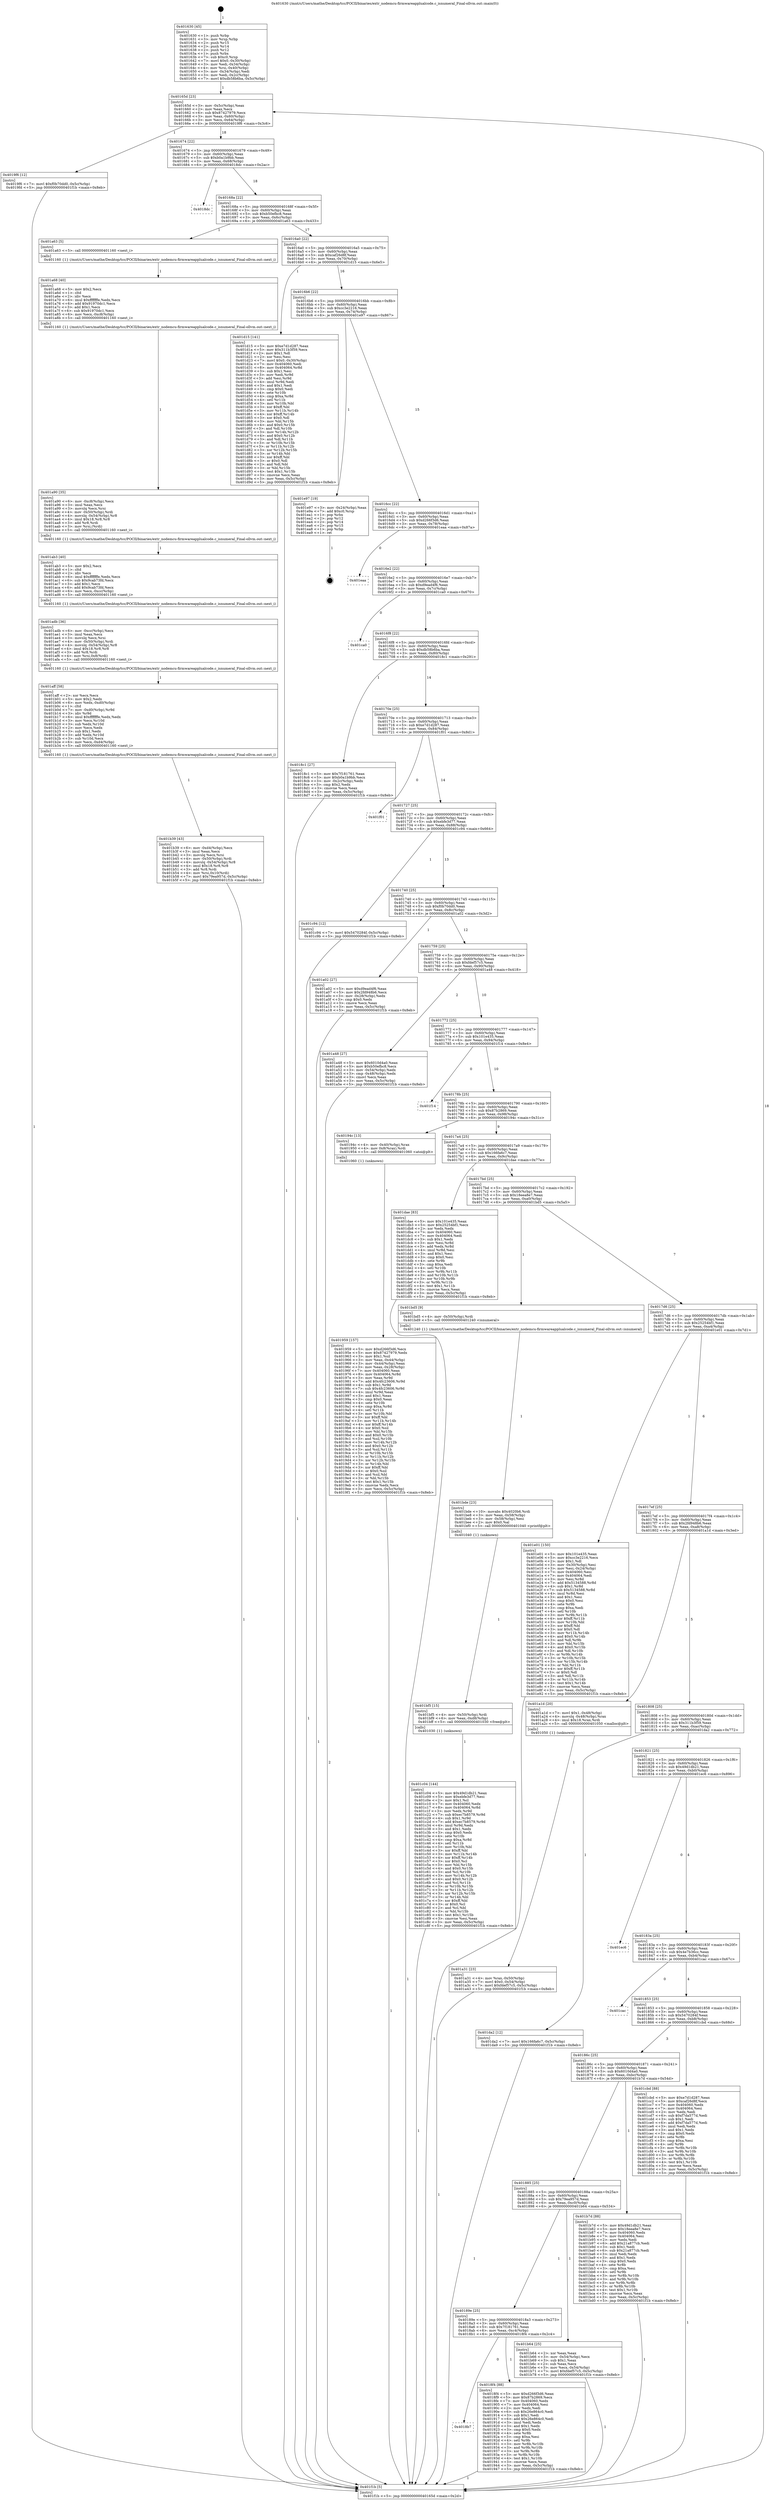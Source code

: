digraph "0x401630" {
  label = "0x401630 (/mnt/c/Users/mathe/Desktop/tcc/POCII/binaries/extr_nodemcu-firmwareapplualcode.c_isnumeral_Final-ollvm.out::main(0))"
  labelloc = "t"
  node[shape=record]

  Entry [label="",width=0.3,height=0.3,shape=circle,fillcolor=black,style=filled]
  "0x40165d" [label="{
     0x40165d [23]\l
     | [instrs]\l
     &nbsp;&nbsp;0x40165d \<+3\>: mov -0x5c(%rbp),%eax\l
     &nbsp;&nbsp;0x401660 \<+2\>: mov %eax,%ecx\l
     &nbsp;&nbsp;0x401662 \<+6\>: sub $0x87427979,%ecx\l
     &nbsp;&nbsp;0x401668 \<+3\>: mov %eax,-0x60(%rbp)\l
     &nbsp;&nbsp;0x40166b \<+3\>: mov %ecx,-0x64(%rbp)\l
     &nbsp;&nbsp;0x40166e \<+6\>: je 00000000004019f6 \<main+0x3c6\>\l
  }"]
  "0x4019f6" [label="{
     0x4019f6 [12]\l
     | [instrs]\l
     &nbsp;&nbsp;0x4019f6 \<+7\>: movl $0xf0b70dd0,-0x5c(%rbp)\l
     &nbsp;&nbsp;0x4019fd \<+5\>: jmp 0000000000401f1b \<main+0x8eb\>\l
  }"]
  "0x401674" [label="{
     0x401674 [22]\l
     | [instrs]\l
     &nbsp;&nbsp;0x401674 \<+5\>: jmp 0000000000401679 \<main+0x49\>\l
     &nbsp;&nbsp;0x401679 \<+3\>: mov -0x60(%rbp),%eax\l
     &nbsp;&nbsp;0x40167c \<+5\>: sub $0xb0a1b9bb,%eax\l
     &nbsp;&nbsp;0x401681 \<+3\>: mov %eax,-0x68(%rbp)\l
     &nbsp;&nbsp;0x401684 \<+6\>: je 00000000004018dc \<main+0x2ac\>\l
  }"]
  Exit [label="",width=0.3,height=0.3,shape=circle,fillcolor=black,style=filled,peripheries=2]
  "0x4018dc" [label="{
     0x4018dc\l
  }", style=dashed]
  "0x40168a" [label="{
     0x40168a [22]\l
     | [instrs]\l
     &nbsp;&nbsp;0x40168a \<+5\>: jmp 000000000040168f \<main+0x5f\>\l
     &nbsp;&nbsp;0x40168f \<+3\>: mov -0x60(%rbp),%eax\l
     &nbsp;&nbsp;0x401692 \<+5\>: sub $0xb50efbc8,%eax\l
     &nbsp;&nbsp;0x401697 \<+3\>: mov %eax,-0x6c(%rbp)\l
     &nbsp;&nbsp;0x40169a \<+6\>: je 0000000000401a63 \<main+0x433\>\l
  }"]
  "0x401c04" [label="{
     0x401c04 [144]\l
     | [instrs]\l
     &nbsp;&nbsp;0x401c04 \<+5\>: mov $0x49d1db21,%eax\l
     &nbsp;&nbsp;0x401c09 \<+5\>: mov $0xebfe3d77,%esi\l
     &nbsp;&nbsp;0x401c0e \<+2\>: mov $0x1,%cl\l
     &nbsp;&nbsp;0x401c10 \<+7\>: mov 0x404060,%edx\l
     &nbsp;&nbsp;0x401c17 \<+8\>: mov 0x404064,%r8d\l
     &nbsp;&nbsp;0x401c1f \<+3\>: mov %edx,%r9d\l
     &nbsp;&nbsp;0x401c22 \<+7\>: sub $0xec7b8579,%r9d\l
     &nbsp;&nbsp;0x401c29 \<+4\>: sub $0x1,%r9d\l
     &nbsp;&nbsp;0x401c2d \<+7\>: add $0xec7b8579,%r9d\l
     &nbsp;&nbsp;0x401c34 \<+4\>: imul %r9d,%edx\l
     &nbsp;&nbsp;0x401c38 \<+3\>: and $0x1,%edx\l
     &nbsp;&nbsp;0x401c3b \<+3\>: cmp $0x0,%edx\l
     &nbsp;&nbsp;0x401c3e \<+4\>: sete %r10b\l
     &nbsp;&nbsp;0x401c42 \<+4\>: cmp $0xa,%r8d\l
     &nbsp;&nbsp;0x401c46 \<+4\>: setl %r11b\l
     &nbsp;&nbsp;0x401c4a \<+3\>: mov %r10b,%bl\l
     &nbsp;&nbsp;0x401c4d \<+3\>: xor $0xff,%bl\l
     &nbsp;&nbsp;0x401c50 \<+3\>: mov %r11b,%r14b\l
     &nbsp;&nbsp;0x401c53 \<+4\>: xor $0xff,%r14b\l
     &nbsp;&nbsp;0x401c57 \<+3\>: xor $0x0,%cl\l
     &nbsp;&nbsp;0x401c5a \<+3\>: mov %bl,%r15b\l
     &nbsp;&nbsp;0x401c5d \<+4\>: and $0x0,%r15b\l
     &nbsp;&nbsp;0x401c61 \<+3\>: and %cl,%r10b\l
     &nbsp;&nbsp;0x401c64 \<+3\>: mov %r14b,%r12b\l
     &nbsp;&nbsp;0x401c67 \<+4\>: and $0x0,%r12b\l
     &nbsp;&nbsp;0x401c6b \<+3\>: and %cl,%r11b\l
     &nbsp;&nbsp;0x401c6e \<+3\>: or %r10b,%r15b\l
     &nbsp;&nbsp;0x401c71 \<+3\>: or %r11b,%r12b\l
     &nbsp;&nbsp;0x401c74 \<+3\>: xor %r12b,%r15b\l
     &nbsp;&nbsp;0x401c77 \<+3\>: or %r14b,%bl\l
     &nbsp;&nbsp;0x401c7a \<+3\>: xor $0xff,%bl\l
     &nbsp;&nbsp;0x401c7d \<+3\>: or $0x0,%cl\l
     &nbsp;&nbsp;0x401c80 \<+2\>: and %cl,%bl\l
     &nbsp;&nbsp;0x401c82 \<+3\>: or %bl,%r15b\l
     &nbsp;&nbsp;0x401c85 \<+4\>: test $0x1,%r15b\l
     &nbsp;&nbsp;0x401c89 \<+3\>: cmovne %esi,%eax\l
     &nbsp;&nbsp;0x401c8c \<+3\>: mov %eax,-0x5c(%rbp)\l
     &nbsp;&nbsp;0x401c8f \<+5\>: jmp 0000000000401f1b \<main+0x8eb\>\l
  }"]
  "0x401a63" [label="{
     0x401a63 [5]\l
     | [instrs]\l
     &nbsp;&nbsp;0x401a63 \<+5\>: call 0000000000401160 \<next_i\>\l
     | [calls]\l
     &nbsp;&nbsp;0x401160 \{1\} (/mnt/c/Users/mathe/Desktop/tcc/POCII/binaries/extr_nodemcu-firmwareapplualcode.c_isnumeral_Final-ollvm.out::next_i)\l
  }"]
  "0x4016a0" [label="{
     0x4016a0 [22]\l
     | [instrs]\l
     &nbsp;&nbsp;0x4016a0 \<+5\>: jmp 00000000004016a5 \<main+0x75\>\l
     &nbsp;&nbsp;0x4016a5 \<+3\>: mov -0x60(%rbp),%eax\l
     &nbsp;&nbsp;0x4016a8 \<+5\>: sub $0xcaf26d8f,%eax\l
     &nbsp;&nbsp;0x4016ad \<+3\>: mov %eax,-0x70(%rbp)\l
     &nbsp;&nbsp;0x4016b0 \<+6\>: je 0000000000401d15 \<main+0x6e5\>\l
  }"]
  "0x401bf5" [label="{
     0x401bf5 [15]\l
     | [instrs]\l
     &nbsp;&nbsp;0x401bf5 \<+4\>: mov -0x50(%rbp),%rdi\l
     &nbsp;&nbsp;0x401bf9 \<+6\>: mov %eax,-0xd8(%rbp)\l
     &nbsp;&nbsp;0x401bff \<+5\>: call 0000000000401030 \<free@plt\>\l
     | [calls]\l
     &nbsp;&nbsp;0x401030 \{1\} (unknown)\l
  }"]
  "0x401d15" [label="{
     0x401d15 [141]\l
     | [instrs]\l
     &nbsp;&nbsp;0x401d15 \<+5\>: mov $0xe7d1d287,%eax\l
     &nbsp;&nbsp;0x401d1a \<+5\>: mov $0x311b3f59,%ecx\l
     &nbsp;&nbsp;0x401d1f \<+2\>: mov $0x1,%dl\l
     &nbsp;&nbsp;0x401d21 \<+2\>: xor %esi,%esi\l
     &nbsp;&nbsp;0x401d23 \<+7\>: movl $0x0,-0x30(%rbp)\l
     &nbsp;&nbsp;0x401d2a \<+7\>: mov 0x404060,%edi\l
     &nbsp;&nbsp;0x401d31 \<+8\>: mov 0x404064,%r8d\l
     &nbsp;&nbsp;0x401d39 \<+3\>: sub $0x1,%esi\l
     &nbsp;&nbsp;0x401d3c \<+3\>: mov %edi,%r9d\l
     &nbsp;&nbsp;0x401d3f \<+3\>: add %esi,%r9d\l
     &nbsp;&nbsp;0x401d42 \<+4\>: imul %r9d,%edi\l
     &nbsp;&nbsp;0x401d46 \<+3\>: and $0x1,%edi\l
     &nbsp;&nbsp;0x401d49 \<+3\>: cmp $0x0,%edi\l
     &nbsp;&nbsp;0x401d4c \<+4\>: sete %r10b\l
     &nbsp;&nbsp;0x401d50 \<+4\>: cmp $0xa,%r8d\l
     &nbsp;&nbsp;0x401d54 \<+4\>: setl %r11b\l
     &nbsp;&nbsp;0x401d58 \<+3\>: mov %r10b,%bl\l
     &nbsp;&nbsp;0x401d5b \<+3\>: xor $0xff,%bl\l
     &nbsp;&nbsp;0x401d5e \<+3\>: mov %r11b,%r14b\l
     &nbsp;&nbsp;0x401d61 \<+4\>: xor $0xff,%r14b\l
     &nbsp;&nbsp;0x401d65 \<+3\>: xor $0x0,%dl\l
     &nbsp;&nbsp;0x401d68 \<+3\>: mov %bl,%r15b\l
     &nbsp;&nbsp;0x401d6b \<+4\>: and $0x0,%r15b\l
     &nbsp;&nbsp;0x401d6f \<+3\>: and %dl,%r10b\l
     &nbsp;&nbsp;0x401d72 \<+3\>: mov %r14b,%r12b\l
     &nbsp;&nbsp;0x401d75 \<+4\>: and $0x0,%r12b\l
     &nbsp;&nbsp;0x401d79 \<+3\>: and %dl,%r11b\l
     &nbsp;&nbsp;0x401d7c \<+3\>: or %r10b,%r15b\l
     &nbsp;&nbsp;0x401d7f \<+3\>: or %r11b,%r12b\l
     &nbsp;&nbsp;0x401d82 \<+3\>: xor %r12b,%r15b\l
     &nbsp;&nbsp;0x401d85 \<+3\>: or %r14b,%bl\l
     &nbsp;&nbsp;0x401d88 \<+3\>: xor $0xff,%bl\l
     &nbsp;&nbsp;0x401d8b \<+3\>: or $0x0,%dl\l
     &nbsp;&nbsp;0x401d8e \<+2\>: and %dl,%bl\l
     &nbsp;&nbsp;0x401d90 \<+3\>: or %bl,%r15b\l
     &nbsp;&nbsp;0x401d93 \<+4\>: test $0x1,%r15b\l
     &nbsp;&nbsp;0x401d97 \<+3\>: cmovne %ecx,%eax\l
     &nbsp;&nbsp;0x401d9a \<+3\>: mov %eax,-0x5c(%rbp)\l
     &nbsp;&nbsp;0x401d9d \<+5\>: jmp 0000000000401f1b \<main+0x8eb\>\l
  }"]
  "0x4016b6" [label="{
     0x4016b6 [22]\l
     | [instrs]\l
     &nbsp;&nbsp;0x4016b6 \<+5\>: jmp 00000000004016bb \<main+0x8b\>\l
     &nbsp;&nbsp;0x4016bb \<+3\>: mov -0x60(%rbp),%eax\l
     &nbsp;&nbsp;0x4016be \<+5\>: sub $0xcc3e2216,%eax\l
     &nbsp;&nbsp;0x4016c3 \<+3\>: mov %eax,-0x74(%rbp)\l
     &nbsp;&nbsp;0x4016c6 \<+6\>: je 0000000000401e97 \<main+0x867\>\l
  }"]
  "0x401bde" [label="{
     0x401bde [23]\l
     | [instrs]\l
     &nbsp;&nbsp;0x401bde \<+10\>: movabs $0x4020b6,%rdi\l
     &nbsp;&nbsp;0x401be8 \<+3\>: mov %eax,-0x58(%rbp)\l
     &nbsp;&nbsp;0x401beb \<+3\>: mov -0x58(%rbp),%esi\l
     &nbsp;&nbsp;0x401bee \<+2\>: mov $0x0,%al\l
     &nbsp;&nbsp;0x401bf0 \<+5\>: call 0000000000401040 \<printf@plt\>\l
     | [calls]\l
     &nbsp;&nbsp;0x401040 \{1\} (unknown)\l
  }"]
  "0x401e97" [label="{
     0x401e97 [19]\l
     | [instrs]\l
     &nbsp;&nbsp;0x401e97 \<+3\>: mov -0x24(%rbp),%eax\l
     &nbsp;&nbsp;0x401e9a \<+7\>: add $0xc0,%rsp\l
     &nbsp;&nbsp;0x401ea1 \<+1\>: pop %rbx\l
     &nbsp;&nbsp;0x401ea2 \<+2\>: pop %r12\l
     &nbsp;&nbsp;0x401ea4 \<+2\>: pop %r14\l
     &nbsp;&nbsp;0x401ea6 \<+2\>: pop %r15\l
     &nbsp;&nbsp;0x401ea8 \<+1\>: pop %rbp\l
     &nbsp;&nbsp;0x401ea9 \<+1\>: ret\l
  }"]
  "0x4016cc" [label="{
     0x4016cc [22]\l
     | [instrs]\l
     &nbsp;&nbsp;0x4016cc \<+5\>: jmp 00000000004016d1 \<main+0xa1\>\l
     &nbsp;&nbsp;0x4016d1 \<+3\>: mov -0x60(%rbp),%eax\l
     &nbsp;&nbsp;0x4016d4 \<+5\>: sub $0xd266f3d6,%eax\l
     &nbsp;&nbsp;0x4016d9 \<+3\>: mov %eax,-0x78(%rbp)\l
     &nbsp;&nbsp;0x4016dc \<+6\>: je 0000000000401eaa \<main+0x87a\>\l
  }"]
  "0x401b39" [label="{
     0x401b39 [43]\l
     | [instrs]\l
     &nbsp;&nbsp;0x401b39 \<+6\>: mov -0xd4(%rbp),%ecx\l
     &nbsp;&nbsp;0x401b3f \<+3\>: imul %eax,%ecx\l
     &nbsp;&nbsp;0x401b42 \<+3\>: movslq %ecx,%rsi\l
     &nbsp;&nbsp;0x401b45 \<+4\>: mov -0x50(%rbp),%rdi\l
     &nbsp;&nbsp;0x401b49 \<+4\>: movslq -0x54(%rbp),%r8\l
     &nbsp;&nbsp;0x401b4d \<+4\>: imul $0x18,%r8,%r8\l
     &nbsp;&nbsp;0x401b51 \<+3\>: add %r8,%rdi\l
     &nbsp;&nbsp;0x401b54 \<+4\>: mov %rsi,0x10(%rdi)\l
     &nbsp;&nbsp;0x401b58 \<+7\>: movl $0x79ea957d,-0x5c(%rbp)\l
     &nbsp;&nbsp;0x401b5f \<+5\>: jmp 0000000000401f1b \<main+0x8eb\>\l
  }"]
  "0x401eaa" [label="{
     0x401eaa\l
  }", style=dashed]
  "0x4016e2" [label="{
     0x4016e2 [22]\l
     | [instrs]\l
     &nbsp;&nbsp;0x4016e2 \<+5\>: jmp 00000000004016e7 \<main+0xb7\>\l
     &nbsp;&nbsp;0x4016e7 \<+3\>: mov -0x60(%rbp),%eax\l
     &nbsp;&nbsp;0x4016ea \<+5\>: sub $0xd9ead4f6,%eax\l
     &nbsp;&nbsp;0x4016ef \<+3\>: mov %eax,-0x7c(%rbp)\l
     &nbsp;&nbsp;0x4016f2 \<+6\>: je 0000000000401ca0 \<main+0x670\>\l
  }"]
  "0x401aff" [label="{
     0x401aff [58]\l
     | [instrs]\l
     &nbsp;&nbsp;0x401aff \<+2\>: xor %ecx,%ecx\l
     &nbsp;&nbsp;0x401b01 \<+5\>: mov $0x2,%edx\l
     &nbsp;&nbsp;0x401b06 \<+6\>: mov %edx,-0xd0(%rbp)\l
     &nbsp;&nbsp;0x401b0c \<+1\>: cltd\l
     &nbsp;&nbsp;0x401b0d \<+7\>: mov -0xd0(%rbp),%r9d\l
     &nbsp;&nbsp;0x401b14 \<+3\>: idiv %r9d\l
     &nbsp;&nbsp;0x401b17 \<+6\>: imul $0xfffffffe,%edx,%edx\l
     &nbsp;&nbsp;0x401b1d \<+3\>: mov %ecx,%r10d\l
     &nbsp;&nbsp;0x401b20 \<+3\>: sub %edx,%r10d\l
     &nbsp;&nbsp;0x401b23 \<+2\>: mov %ecx,%edx\l
     &nbsp;&nbsp;0x401b25 \<+3\>: sub $0x1,%edx\l
     &nbsp;&nbsp;0x401b28 \<+3\>: add %edx,%r10d\l
     &nbsp;&nbsp;0x401b2b \<+3\>: sub %r10d,%ecx\l
     &nbsp;&nbsp;0x401b2e \<+6\>: mov %ecx,-0xd4(%rbp)\l
     &nbsp;&nbsp;0x401b34 \<+5\>: call 0000000000401160 \<next_i\>\l
     | [calls]\l
     &nbsp;&nbsp;0x401160 \{1\} (/mnt/c/Users/mathe/Desktop/tcc/POCII/binaries/extr_nodemcu-firmwareapplualcode.c_isnumeral_Final-ollvm.out::next_i)\l
  }"]
  "0x401ca0" [label="{
     0x401ca0\l
  }", style=dashed]
  "0x4016f8" [label="{
     0x4016f8 [22]\l
     | [instrs]\l
     &nbsp;&nbsp;0x4016f8 \<+5\>: jmp 00000000004016fd \<main+0xcd\>\l
     &nbsp;&nbsp;0x4016fd \<+3\>: mov -0x60(%rbp),%eax\l
     &nbsp;&nbsp;0x401700 \<+5\>: sub $0xdb58b6ba,%eax\l
     &nbsp;&nbsp;0x401705 \<+3\>: mov %eax,-0x80(%rbp)\l
     &nbsp;&nbsp;0x401708 \<+6\>: je 00000000004018c1 \<main+0x291\>\l
  }"]
  "0x401adb" [label="{
     0x401adb [36]\l
     | [instrs]\l
     &nbsp;&nbsp;0x401adb \<+6\>: mov -0xcc(%rbp),%ecx\l
     &nbsp;&nbsp;0x401ae1 \<+3\>: imul %eax,%ecx\l
     &nbsp;&nbsp;0x401ae4 \<+3\>: movslq %ecx,%rsi\l
     &nbsp;&nbsp;0x401ae7 \<+4\>: mov -0x50(%rbp),%rdi\l
     &nbsp;&nbsp;0x401aeb \<+4\>: movslq -0x54(%rbp),%r8\l
     &nbsp;&nbsp;0x401aef \<+4\>: imul $0x18,%r8,%r8\l
     &nbsp;&nbsp;0x401af3 \<+3\>: add %r8,%rdi\l
     &nbsp;&nbsp;0x401af6 \<+4\>: mov %rsi,0x8(%rdi)\l
     &nbsp;&nbsp;0x401afa \<+5\>: call 0000000000401160 \<next_i\>\l
     | [calls]\l
     &nbsp;&nbsp;0x401160 \{1\} (/mnt/c/Users/mathe/Desktop/tcc/POCII/binaries/extr_nodemcu-firmwareapplualcode.c_isnumeral_Final-ollvm.out::next_i)\l
  }"]
  "0x4018c1" [label="{
     0x4018c1 [27]\l
     | [instrs]\l
     &nbsp;&nbsp;0x4018c1 \<+5\>: mov $0x7f181761,%eax\l
     &nbsp;&nbsp;0x4018c6 \<+5\>: mov $0xb0a1b9bb,%ecx\l
     &nbsp;&nbsp;0x4018cb \<+3\>: mov -0x2c(%rbp),%edx\l
     &nbsp;&nbsp;0x4018ce \<+3\>: cmp $0x2,%edx\l
     &nbsp;&nbsp;0x4018d1 \<+3\>: cmovne %ecx,%eax\l
     &nbsp;&nbsp;0x4018d4 \<+3\>: mov %eax,-0x5c(%rbp)\l
     &nbsp;&nbsp;0x4018d7 \<+5\>: jmp 0000000000401f1b \<main+0x8eb\>\l
  }"]
  "0x40170e" [label="{
     0x40170e [25]\l
     | [instrs]\l
     &nbsp;&nbsp;0x40170e \<+5\>: jmp 0000000000401713 \<main+0xe3\>\l
     &nbsp;&nbsp;0x401713 \<+3\>: mov -0x60(%rbp),%eax\l
     &nbsp;&nbsp;0x401716 \<+5\>: sub $0xe7d1d287,%eax\l
     &nbsp;&nbsp;0x40171b \<+6\>: mov %eax,-0x84(%rbp)\l
     &nbsp;&nbsp;0x401721 \<+6\>: je 0000000000401f01 \<main+0x8d1\>\l
  }"]
  "0x401f1b" [label="{
     0x401f1b [5]\l
     | [instrs]\l
     &nbsp;&nbsp;0x401f1b \<+5\>: jmp 000000000040165d \<main+0x2d\>\l
  }"]
  "0x401630" [label="{
     0x401630 [45]\l
     | [instrs]\l
     &nbsp;&nbsp;0x401630 \<+1\>: push %rbp\l
     &nbsp;&nbsp;0x401631 \<+3\>: mov %rsp,%rbp\l
     &nbsp;&nbsp;0x401634 \<+2\>: push %r15\l
     &nbsp;&nbsp;0x401636 \<+2\>: push %r14\l
     &nbsp;&nbsp;0x401638 \<+2\>: push %r12\l
     &nbsp;&nbsp;0x40163a \<+1\>: push %rbx\l
     &nbsp;&nbsp;0x40163b \<+7\>: sub $0xc0,%rsp\l
     &nbsp;&nbsp;0x401642 \<+7\>: movl $0x0,-0x30(%rbp)\l
     &nbsp;&nbsp;0x401649 \<+3\>: mov %edi,-0x34(%rbp)\l
     &nbsp;&nbsp;0x40164c \<+4\>: mov %rsi,-0x40(%rbp)\l
     &nbsp;&nbsp;0x401650 \<+3\>: mov -0x34(%rbp),%edi\l
     &nbsp;&nbsp;0x401653 \<+3\>: mov %edi,-0x2c(%rbp)\l
     &nbsp;&nbsp;0x401656 \<+7\>: movl $0xdb58b6ba,-0x5c(%rbp)\l
  }"]
  "0x401ab3" [label="{
     0x401ab3 [40]\l
     | [instrs]\l
     &nbsp;&nbsp;0x401ab3 \<+5\>: mov $0x2,%ecx\l
     &nbsp;&nbsp;0x401ab8 \<+1\>: cltd\l
     &nbsp;&nbsp;0x401ab9 \<+2\>: idiv %ecx\l
     &nbsp;&nbsp;0x401abb \<+6\>: imul $0xfffffffe,%edx,%ecx\l
     &nbsp;&nbsp;0x401ac1 \<+6\>: sub $0x9cab73fd,%ecx\l
     &nbsp;&nbsp;0x401ac7 \<+3\>: add $0x1,%ecx\l
     &nbsp;&nbsp;0x401aca \<+6\>: add $0x9cab73fd,%ecx\l
     &nbsp;&nbsp;0x401ad0 \<+6\>: mov %ecx,-0xcc(%rbp)\l
     &nbsp;&nbsp;0x401ad6 \<+5\>: call 0000000000401160 \<next_i\>\l
     | [calls]\l
     &nbsp;&nbsp;0x401160 \{1\} (/mnt/c/Users/mathe/Desktop/tcc/POCII/binaries/extr_nodemcu-firmwareapplualcode.c_isnumeral_Final-ollvm.out::next_i)\l
  }"]
  "0x401f01" [label="{
     0x401f01\l
  }", style=dashed]
  "0x401727" [label="{
     0x401727 [25]\l
     | [instrs]\l
     &nbsp;&nbsp;0x401727 \<+5\>: jmp 000000000040172c \<main+0xfc\>\l
     &nbsp;&nbsp;0x40172c \<+3\>: mov -0x60(%rbp),%eax\l
     &nbsp;&nbsp;0x40172f \<+5\>: sub $0xebfe3d77,%eax\l
     &nbsp;&nbsp;0x401734 \<+6\>: mov %eax,-0x88(%rbp)\l
     &nbsp;&nbsp;0x40173a \<+6\>: je 0000000000401c94 \<main+0x664\>\l
  }"]
  "0x401a90" [label="{
     0x401a90 [35]\l
     | [instrs]\l
     &nbsp;&nbsp;0x401a90 \<+6\>: mov -0xc8(%rbp),%ecx\l
     &nbsp;&nbsp;0x401a96 \<+3\>: imul %eax,%ecx\l
     &nbsp;&nbsp;0x401a99 \<+3\>: movslq %ecx,%rsi\l
     &nbsp;&nbsp;0x401a9c \<+4\>: mov -0x50(%rbp),%rdi\l
     &nbsp;&nbsp;0x401aa0 \<+4\>: movslq -0x54(%rbp),%r8\l
     &nbsp;&nbsp;0x401aa4 \<+4\>: imul $0x18,%r8,%r8\l
     &nbsp;&nbsp;0x401aa8 \<+3\>: add %r8,%rdi\l
     &nbsp;&nbsp;0x401aab \<+3\>: mov %rsi,(%rdi)\l
     &nbsp;&nbsp;0x401aae \<+5\>: call 0000000000401160 \<next_i\>\l
     | [calls]\l
     &nbsp;&nbsp;0x401160 \{1\} (/mnt/c/Users/mathe/Desktop/tcc/POCII/binaries/extr_nodemcu-firmwareapplualcode.c_isnumeral_Final-ollvm.out::next_i)\l
  }"]
  "0x401c94" [label="{
     0x401c94 [12]\l
     | [instrs]\l
     &nbsp;&nbsp;0x401c94 \<+7\>: movl $0x5470284f,-0x5c(%rbp)\l
     &nbsp;&nbsp;0x401c9b \<+5\>: jmp 0000000000401f1b \<main+0x8eb\>\l
  }"]
  "0x401740" [label="{
     0x401740 [25]\l
     | [instrs]\l
     &nbsp;&nbsp;0x401740 \<+5\>: jmp 0000000000401745 \<main+0x115\>\l
     &nbsp;&nbsp;0x401745 \<+3\>: mov -0x60(%rbp),%eax\l
     &nbsp;&nbsp;0x401748 \<+5\>: sub $0xf0b70dd0,%eax\l
     &nbsp;&nbsp;0x40174d \<+6\>: mov %eax,-0x8c(%rbp)\l
     &nbsp;&nbsp;0x401753 \<+6\>: je 0000000000401a02 \<main+0x3d2\>\l
  }"]
  "0x401a68" [label="{
     0x401a68 [40]\l
     | [instrs]\l
     &nbsp;&nbsp;0x401a68 \<+5\>: mov $0x2,%ecx\l
     &nbsp;&nbsp;0x401a6d \<+1\>: cltd\l
     &nbsp;&nbsp;0x401a6e \<+2\>: idiv %ecx\l
     &nbsp;&nbsp;0x401a70 \<+6\>: imul $0xfffffffe,%edx,%ecx\l
     &nbsp;&nbsp;0x401a76 \<+6\>: add $0x91970dc1,%ecx\l
     &nbsp;&nbsp;0x401a7c \<+3\>: add $0x1,%ecx\l
     &nbsp;&nbsp;0x401a7f \<+6\>: sub $0x91970dc1,%ecx\l
     &nbsp;&nbsp;0x401a85 \<+6\>: mov %ecx,-0xc8(%rbp)\l
     &nbsp;&nbsp;0x401a8b \<+5\>: call 0000000000401160 \<next_i\>\l
     | [calls]\l
     &nbsp;&nbsp;0x401160 \{1\} (/mnt/c/Users/mathe/Desktop/tcc/POCII/binaries/extr_nodemcu-firmwareapplualcode.c_isnumeral_Final-ollvm.out::next_i)\l
  }"]
  "0x401a02" [label="{
     0x401a02 [27]\l
     | [instrs]\l
     &nbsp;&nbsp;0x401a02 \<+5\>: mov $0xd9ead4f6,%eax\l
     &nbsp;&nbsp;0x401a07 \<+5\>: mov $0x2fd948b6,%ecx\l
     &nbsp;&nbsp;0x401a0c \<+3\>: mov -0x28(%rbp),%edx\l
     &nbsp;&nbsp;0x401a0f \<+3\>: cmp $0x0,%edx\l
     &nbsp;&nbsp;0x401a12 \<+3\>: cmove %ecx,%eax\l
     &nbsp;&nbsp;0x401a15 \<+3\>: mov %eax,-0x5c(%rbp)\l
     &nbsp;&nbsp;0x401a18 \<+5\>: jmp 0000000000401f1b \<main+0x8eb\>\l
  }"]
  "0x401759" [label="{
     0x401759 [25]\l
     | [instrs]\l
     &nbsp;&nbsp;0x401759 \<+5\>: jmp 000000000040175e \<main+0x12e\>\l
     &nbsp;&nbsp;0x40175e \<+3\>: mov -0x60(%rbp),%eax\l
     &nbsp;&nbsp;0x401761 \<+5\>: sub $0xfdef57c5,%eax\l
     &nbsp;&nbsp;0x401766 \<+6\>: mov %eax,-0x90(%rbp)\l
     &nbsp;&nbsp;0x40176c \<+6\>: je 0000000000401a48 \<main+0x418\>\l
  }"]
  "0x401a31" [label="{
     0x401a31 [23]\l
     | [instrs]\l
     &nbsp;&nbsp;0x401a31 \<+4\>: mov %rax,-0x50(%rbp)\l
     &nbsp;&nbsp;0x401a35 \<+7\>: movl $0x0,-0x54(%rbp)\l
     &nbsp;&nbsp;0x401a3c \<+7\>: movl $0xfdef57c5,-0x5c(%rbp)\l
     &nbsp;&nbsp;0x401a43 \<+5\>: jmp 0000000000401f1b \<main+0x8eb\>\l
  }"]
  "0x401a48" [label="{
     0x401a48 [27]\l
     | [instrs]\l
     &nbsp;&nbsp;0x401a48 \<+5\>: mov $0x6010d4a0,%eax\l
     &nbsp;&nbsp;0x401a4d \<+5\>: mov $0xb50efbc8,%ecx\l
     &nbsp;&nbsp;0x401a52 \<+3\>: mov -0x54(%rbp),%edx\l
     &nbsp;&nbsp;0x401a55 \<+3\>: cmp -0x48(%rbp),%edx\l
     &nbsp;&nbsp;0x401a58 \<+3\>: cmovl %ecx,%eax\l
     &nbsp;&nbsp;0x401a5b \<+3\>: mov %eax,-0x5c(%rbp)\l
     &nbsp;&nbsp;0x401a5e \<+5\>: jmp 0000000000401f1b \<main+0x8eb\>\l
  }"]
  "0x401772" [label="{
     0x401772 [25]\l
     | [instrs]\l
     &nbsp;&nbsp;0x401772 \<+5\>: jmp 0000000000401777 \<main+0x147\>\l
     &nbsp;&nbsp;0x401777 \<+3\>: mov -0x60(%rbp),%eax\l
     &nbsp;&nbsp;0x40177a \<+5\>: sub $0x101e435,%eax\l
     &nbsp;&nbsp;0x40177f \<+6\>: mov %eax,-0x94(%rbp)\l
     &nbsp;&nbsp;0x401785 \<+6\>: je 0000000000401f14 \<main+0x8e4\>\l
  }"]
  "0x401959" [label="{
     0x401959 [157]\l
     | [instrs]\l
     &nbsp;&nbsp;0x401959 \<+5\>: mov $0xd266f3d6,%ecx\l
     &nbsp;&nbsp;0x40195e \<+5\>: mov $0x87427979,%edx\l
     &nbsp;&nbsp;0x401963 \<+3\>: mov $0x1,%sil\l
     &nbsp;&nbsp;0x401966 \<+3\>: mov %eax,-0x44(%rbp)\l
     &nbsp;&nbsp;0x401969 \<+3\>: mov -0x44(%rbp),%eax\l
     &nbsp;&nbsp;0x40196c \<+3\>: mov %eax,-0x28(%rbp)\l
     &nbsp;&nbsp;0x40196f \<+7\>: mov 0x404060,%eax\l
     &nbsp;&nbsp;0x401976 \<+8\>: mov 0x404064,%r8d\l
     &nbsp;&nbsp;0x40197e \<+3\>: mov %eax,%r9d\l
     &nbsp;&nbsp;0x401981 \<+7\>: add $0x4fc23606,%r9d\l
     &nbsp;&nbsp;0x401988 \<+4\>: sub $0x1,%r9d\l
     &nbsp;&nbsp;0x40198c \<+7\>: sub $0x4fc23606,%r9d\l
     &nbsp;&nbsp;0x401993 \<+4\>: imul %r9d,%eax\l
     &nbsp;&nbsp;0x401997 \<+3\>: and $0x1,%eax\l
     &nbsp;&nbsp;0x40199a \<+3\>: cmp $0x0,%eax\l
     &nbsp;&nbsp;0x40199d \<+4\>: sete %r10b\l
     &nbsp;&nbsp;0x4019a1 \<+4\>: cmp $0xa,%r8d\l
     &nbsp;&nbsp;0x4019a5 \<+4\>: setl %r11b\l
     &nbsp;&nbsp;0x4019a9 \<+3\>: mov %r10b,%bl\l
     &nbsp;&nbsp;0x4019ac \<+3\>: xor $0xff,%bl\l
     &nbsp;&nbsp;0x4019af \<+3\>: mov %r11b,%r14b\l
     &nbsp;&nbsp;0x4019b2 \<+4\>: xor $0xff,%r14b\l
     &nbsp;&nbsp;0x4019b6 \<+4\>: xor $0x0,%sil\l
     &nbsp;&nbsp;0x4019ba \<+3\>: mov %bl,%r15b\l
     &nbsp;&nbsp;0x4019bd \<+4\>: and $0x0,%r15b\l
     &nbsp;&nbsp;0x4019c1 \<+3\>: and %sil,%r10b\l
     &nbsp;&nbsp;0x4019c4 \<+3\>: mov %r14b,%r12b\l
     &nbsp;&nbsp;0x4019c7 \<+4\>: and $0x0,%r12b\l
     &nbsp;&nbsp;0x4019cb \<+3\>: and %sil,%r11b\l
     &nbsp;&nbsp;0x4019ce \<+3\>: or %r10b,%r15b\l
     &nbsp;&nbsp;0x4019d1 \<+3\>: or %r11b,%r12b\l
     &nbsp;&nbsp;0x4019d4 \<+3\>: xor %r12b,%r15b\l
     &nbsp;&nbsp;0x4019d7 \<+3\>: or %r14b,%bl\l
     &nbsp;&nbsp;0x4019da \<+3\>: xor $0xff,%bl\l
     &nbsp;&nbsp;0x4019dd \<+4\>: or $0x0,%sil\l
     &nbsp;&nbsp;0x4019e1 \<+3\>: and %sil,%bl\l
     &nbsp;&nbsp;0x4019e4 \<+3\>: or %bl,%r15b\l
     &nbsp;&nbsp;0x4019e7 \<+4\>: test $0x1,%r15b\l
     &nbsp;&nbsp;0x4019eb \<+3\>: cmovne %edx,%ecx\l
     &nbsp;&nbsp;0x4019ee \<+3\>: mov %ecx,-0x5c(%rbp)\l
     &nbsp;&nbsp;0x4019f1 \<+5\>: jmp 0000000000401f1b \<main+0x8eb\>\l
  }"]
  "0x401f14" [label="{
     0x401f14\l
  }", style=dashed]
  "0x40178b" [label="{
     0x40178b [25]\l
     | [instrs]\l
     &nbsp;&nbsp;0x40178b \<+5\>: jmp 0000000000401790 \<main+0x160\>\l
     &nbsp;&nbsp;0x401790 \<+3\>: mov -0x60(%rbp),%eax\l
     &nbsp;&nbsp;0x401793 \<+5\>: sub $0x87b2869,%eax\l
     &nbsp;&nbsp;0x401798 \<+6\>: mov %eax,-0x98(%rbp)\l
     &nbsp;&nbsp;0x40179e \<+6\>: je 000000000040194c \<main+0x31c\>\l
  }"]
  "0x4018b7" [label="{
     0x4018b7\l
  }", style=dashed]
  "0x40194c" [label="{
     0x40194c [13]\l
     | [instrs]\l
     &nbsp;&nbsp;0x40194c \<+4\>: mov -0x40(%rbp),%rax\l
     &nbsp;&nbsp;0x401950 \<+4\>: mov 0x8(%rax),%rdi\l
     &nbsp;&nbsp;0x401954 \<+5\>: call 0000000000401060 \<atoi@plt\>\l
     | [calls]\l
     &nbsp;&nbsp;0x401060 \{1\} (unknown)\l
  }"]
  "0x4017a4" [label="{
     0x4017a4 [25]\l
     | [instrs]\l
     &nbsp;&nbsp;0x4017a4 \<+5\>: jmp 00000000004017a9 \<main+0x179\>\l
     &nbsp;&nbsp;0x4017a9 \<+3\>: mov -0x60(%rbp),%eax\l
     &nbsp;&nbsp;0x4017ac \<+5\>: sub $0x166fa6c7,%eax\l
     &nbsp;&nbsp;0x4017b1 \<+6\>: mov %eax,-0x9c(%rbp)\l
     &nbsp;&nbsp;0x4017b7 \<+6\>: je 0000000000401dae \<main+0x77e\>\l
  }"]
  "0x4018f4" [label="{
     0x4018f4 [88]\l
     | [instrs]\l
     &nbsp;&nbsp;0x4018f4 \<+5\>: mov $0xd266f3d6,%eax\l
     &nbsp;&nbsp;0x4018f9 \<+5\>: mov $0x87b2869,%ecx\l
     &nbsp;&nbsp;0x4018fe \<+7\>: mov 0x404060,%edx\l
     &nbsp;&nbsp;0x401905 \<+7\>: mov 0x404064,%esi\l
     &nbsp;&nbsp;0x40190c \<+2\>: mov %edx,%edi\l
     &nbsp;&nbsp;0x40190e \<+6\>: sub $0x26e864c0,%edi\l
     &nbsp;&nbsp;0x401914 \<+3\>: sub $0x1,%edi\l
     &nbsp;&nbsp;0x401917 \<+6\>: add $0x26e864c0,%edi\l
     &nbsp;&nbsp;0x40191d \<+3\>: imul %edi,%edx\l
     &nbsp;&nbsp;0x401920 \<+3\>: and $0x1,%edx\l
     &nbsp;&nbsp;0x401923 \<+3\>: cmp $0x0,%edx\l
     &nbsp;&nbsp;0x401926 \<+4\>: sete %r8b\l
     &nbsp;&nbsp;0x40192a \<+3\>: cmp $0xa,%esi\l
     &nbsp;&nbsp;0x40192d \<+4\>: setl %r9b\l
     &nbsp;&nbsp;0x401931 \<+3\>: mov %r8b,%r10b\l
     &nbsp;&nbsp;0x401934 \<+3\>: and %r9b,%r10b\l
     &nbsp;&nbsp;0x401937 \<+3\>: xor %r9b,%r8b\l
     &nbsp;&nbsp;0x40193a \<+3\>: or %r8b,%r10b\l
     &nbsp;&nbsp;0x40193d \<+4\>: test $0x1,%r10b\l
     &nbsp;&nbsp;0x401941 \<+3\>: cmovne %ecx,%eax\l
     &nbsp;&nbsp;0x401944 \<+3\>: mov %eax,-0x5c(%rbp)\l
     &nbsp;&nbsp;0x401947 \<+5\>: jmp 0000000000401f1b \<main+0x8eb\>\l
  }"]
  "0x401dae" [label="{
     0x401dae [83]\l
     | [instrs]\l
     &nbsp;&nbsp;0x401dae \<+5\>: mov $0x101e435,%eax\l
     &nbsp;&nbsp;0x401db3 \<+5\>: mov $0x25254bf1,%ecx\l
     &nbsp;&nbsp;0x401db8 \<+2\>: xor %edx,%edx\l
     &nbsp;&nbsp;0x401dba \<+7\>: mov 0x404060,%esi\l
     &nbsp;&nbsp;0x401dc1 \<+7\>: mov 0x404064,%edi\l
     &nbsp;&nbsp;0x401dc8 \<+3\>: sub $0x1,%edx\l
     &nbsp;&nbsp;0x401dcb \<+3\>: mov %esi,%r8d\l
     &nbsp;&nbsp;0x401dce \<+3\>: add %edx,%r8d\l
     &nbsp;&nbsp;0x401dd1 \<+4\>: imul %r8d,%esi\l
     &nbsp;&nbsp;0x401dd5 \<+3\>: and $0x1,%esi\l
     &nbsp;&nbsp;0x401dd8 \<+3\>: cmp $0x0,%esi\l
     &nbsp;&nbsp;0x401ddb \<+4\>: sete %r9b\l
     &nbsp;&nbsp;0x401ddf \<+3\>: cmp $0xa,%edi\l
     &nbsp;&nbsp;0x401de2 \<+4\>: setl %r10b\l
     &nbsp;&nbsp;0x401de6 \<+3\>: mov %r9b,%r11b\l
     &nbsp;&nbsp;0x401de9 \<+3\>: and %r10b,%r11b\l
     &nbsp;&nbsp;0x401dec \<+3\>: xor %r10b,%r9b\l
     &nbsp;&nbsp;0x401def \<+3\>: or %r9b,%r11b\l
     &nbsp;&nbsp;0x401df2 \<+4\>: test $0x1,%r11b\l
     &nbsp;&nbsp;0x401df6 \<+3\>: cmovne %ecx,%eax\l
     &nbsp;&nbsp;0x401df9 \<+3\>: mov %eax,-0x5c(%rbp)\l
     &nbsp;&nbsp;0x401dfc \<+5\>: jmp 0000000000401f1b \<main+0x8eb\>\l
  }"]
  "0x4017bd" [label="{
     0x4017bd [25]\l
     | [instrs]\l
     &nbsp;&nbsp;0x4017bd \<+5\>: jmp 00000000004017c2 \<main+0x192\>\l
     &nbsp;&nbsp;0x4017c2 \<+3\>: mov -0x60(%rbp),%eax\l
     &nbsp;&nbsp;0x4017c5 \<+5\>: sub $0x18eea8e7,%eax\l
     &nbsp;&nbsp;0x4017ca \<+6\>: mov %eax,-0xa0(%rbp)\l
     &nbsp;&nbsp;0x4017d0 \<+6\>: je 0000000000401bd5 \<main+0x5a5\>\l
  }"]
  "0x40189e" [label="{
     0x40189e [25]\l
     | [instrs]\l
     &nbsp;&nbsp;0x40189e \<+5\>: jmp 00000000004018a3 \<main+0x273\>\l
     &nbsp;&nbsp;0x4018a3 \<+3\>: mov -0x60(%rbp),%eax\l
     &nbsp;&nbsp;0x4018a6 \<+5\>: sub $0x7f181761,%eax\l
     &nbsp;&nbsp;0x4018ab \<+6\>: mov %eax,-0xc4(%rbp)\l
     &nbsp;&nbsp;0x4018b1 \<+6\>: je 00000000004018f4 \<main+0x2c4\>\l
  }"]
  "0x401bd5" [label="{
     0x401bd5 [9]\l
     | [instrs]\l
     &nbsp;&nbsp;0x401bd5 \<+4\>: mov -0x50(%rbp),%rdi\l
     &nbsp;&nbsp;0x401bd9 \<+5\>: call 0000000000401240 \<isnumeral\>\l
     | [calls]\l
     &nbsp;&nbsp;0x401240 \{1\} (/mnt/c/Users/mathe/Desktop/tcc/POCII/binaries/extr_nodemcu-firmwareapplualcode.c_isnumeral_Final-ollvm.out::isnumeral)\l
  }"]
  "0x4017d6" [label="{
     0x4017d6 [25]\l
     | [instrs]\l
     &nbsp;&nbsp;0x4017d6 \<+5\>: jmp 00000000004017db \<main+0x1ab\>\l
     &nbsp;&nbsp;0x4017db \<+3\>: mov -0x60(%rbp),%eax\l
     &nbsp;&nbsp;0x4017de \<+5\>: sub $0x25254bf1,%eax\l
     &nbsp;&nbsp;0x4017e3 \<+6\>: mov %eax,-0xa4(%rbp)\l
     &nbsp;&nbsp;0x4017e9 \<+6\>: je 0000000000401e01 \<main+0x7d1\>\l
  }"]
  "0x401b64" [label="{
     0x401b64 [25]\l
     | [instrs]\l
     &nbsp;&nbsp;0x401b64 \<+2\>: xor %eax,%eax\l
     &nbsp;&nbsp;0x401b66 \<+3\>: mov -0x54(%rbp),%ecx\l
     &nbsp;&nbsp;0x401b69 \<+3\>: sub $0x1,%eax\l
     &nbsp;&nbsp;0x401b6c \<+2\>: sub %eax,%ecx\l
     &nbsp;&nbsp;0x401b6e \<+3\>: mov %ecx,-0x54(%rbp)\l
     &nbsp;&nbsp;0x401b71 \<+7\>: movl $0xfdef57c5,-0x5c(%rbp)\l
     &nbsp;&nbsp;0x401b78 \<+5\>: jmp 0000000000401f1b \<main+0x8eb\>\l
  }"]
  "0x401e01" [label="{
     0x401e01 [150]\l
     | [instrs]\l
     &nbsp;&nbsp;0x401e01 \<+5\>: mov $0x101e435,%eax\l
     &nbsp;&nbsp;0x401e06 \<+5\>: mov $0xcc3e2216,%ecx\l
     &nbsp;&nbsp;0x401e0b \<+2\>: mov $0x1,%dl\l
     &nbsp;&nbsp;0x401e0d \<+3\>: mov -0x30(%rbp),%esi\l
     &nbsp;&nbsp;0x401e10 \<+3\>: mov %esi,-0x24(%rbp)\l
     &nbsp;&nbsp;0x401e13 \<+7\>: mov 0x404060,%esi\l
     &nbsp;&nbsp;0x401e1a \<+7\>: mov 0x404064,%edi\l
     &nbsp;&nbsp;0x401e21 \<+3\>: mov %esi,%r8d\l
     &nbsp;&nbsp;0x401e24 \<+7\>: add $0x5134588,%r8d\l
     &nbsp;&nbsp;0x401e2b \<+4\>: sub $0x1,%r8d\l
     &nbsp;&nbsp;0x401e2f \<+7\>: sub $0x5134588,%r8d\l
     &nbsp;&nbsp;0x401e36 \<+4\>: imul %r8d,%esi\l
     &nbsp;&nbsp;0x401e3a \<+3\>: and $0x1,%esi\l
     &nbsp;&nbsp;0x401e3d \<+3\>: cmp $0x0,%esi\l
     &nbsp;&nbsp;0x401e40 \<+4\>: sete %r9b\l
     &nbsp;&nbsp;0x401e44 \<+3\>: cmp $0xa,%edi\l
     &nbsp;&nbsp;0x401e47 \<+4\>: setl %r10b\l
     &nbsp;&nbsp;0x401e4b \<+3\>: mov %r9b,%r11b\l
     &nbsp;&nbsp;0x401e4e \<+4\>: xor $0xff,%r11b\l
     &nbsp;&nbsp;0x401e52 \<+3\>: mov %r10b,%bl\l
     &nbsp;&nbsp;0x401e55 \<+3\>: xor $0xff,%bl\l
     &nbsp;&nbsp;0x401e58 \<+3\>: xor $0x0,%dl\l
     &nbsp;&nbsp;0x401e5b \<+3\>: mov %r11b,%r14b\l
     &nbsp;&nbsp;0x401e5e \<+4\>: and $0x0,%r14b\l
     &nbsp;&nbsp;0x401e62 \<+3\>: and %dl,%r9b\l
     &nbsp;&nbsp;0x401e65 \<+3\>: mov %bl,%r15b\l
     &nbsp;&nbsp;0x401e68 \<+4\>: and $0x0,%r15b\l
     &nbsp;&nbsp;0x401e6c \<+3\>: and %dl,%r10b\l
     &nbsp;&nbsp;0x401e6f \<+3\>: or %r9b,%r14b\l
     &nbsp;&nbsp;0x401e72 \<+3\>: or %r10b,%r15b\l
     &nbsp;&nbsp;0x401e75 \<+3\>: xor %r15b,%r14b\l
     &nbsp;&nbsp;0x401e78 \<+3\>: or %bl,%r11b\l
     &nbsp;&nbsp;0x401e7b \<+4\>: xor $0xff,%r11b\l
     &nbsp;&nbsp;0x401e7f \<+3\>: or $0x0,%dl\l
     &nbsp;&nbsp;0x401e82 \<+3\>: and %dl,%r11b\l
     &nbsp;&nbsp;0x401e85 \<+3\>: or %r11b,%r14b\l
     &nbsp;&nbsp;0x401e88 \<+4\>: test $0x1,%r14b\l
     &nbsp;&nbsp;0x401e8c \<+3\>: cmovne %ecx,%eax\l
     &nbsp;&nbsp;0x401e8f \<+3\>: mov %eax,-0x5c(%rbp)\l
     &nbsp;&nbsp;0x401e92 \<+5\>: jmp 0000000000401f1b \<main+0x8eb\>\l
  }"]
  "0x4017ef" [label="{
     0x4017ef [25]\l
     | [instrs]\l
     &nbsp;&nbsp;0x4017ef \<+5\>: jmp 00000000004017f4 \<main+0x1c4\>\l
     &nbsp;&nbsp;0x4017f4 \<+3\>: mov -0x60(%rbp),%eax\l
     &nbsp;&nbsp;0x4017f7 \<+5\>: sub $0x2fd948b6,%eax\l
     &nbsp;&nbsp;0x4017fc \<+6\>: mov %eax,-0xa8(%rbp)\l
     &nbsp;&nbsp;0x401802 \<+6\>: je 0000000000401a1d \<main+0x3ed\>\l
  }"]
  "0x401885" [label="{
     0x401885 [25]\l
     | [instrs]\l
     &nbsp;&nbsp;0x401885 \<+5\>: jmp 000000000040188a \<main+0x25a\>\l
     &nbsp;&nbsp;0x40188a \<+3\>: mov -0x60(%rbp),%eax\l
     &nbsp;&nbsp;0x40188d \<+5\>: sub $0x79ea957d,%eax\l
     &nbsp;&nbsp;0x401892 \<+6\>: mov %eax,-0xc0(%rbp)\l
     &nbsp;&nbsp;0x401898 \<+6\>: je 0000000000401b64 \<main+0x534\>\l
  }"]
  "0x401a1d" [label="{
     0x401a1d [20]\l
     | [instrs]\l
     &nbsp;&nbsp;0x401a1d \<+7\>: movl $0x1,-0x48(%rbp)\l
     &nbsp;&nbsp;0x401a24 \<+4\>: movslq -0x48(%rbp),%rax\l
     &nbsp;&nbsp;0x401a28 \<+4\>: imul $0x18,%rax,%rdi\l
     &nbsp;&nbsp;0x401a2c \<+5\>: call 0000000000401050 \<malloc@plt\>\l
     | [calls]\l
     &nbsp;&nbsp;0x401050 \{1\} (unknown)\l
  }"]
  "0x401808" [label="{
     0x401808 [25]\l
     | [instrs]\l
     &nbsp;&nbsp;0x401808 \<+5\>: jmp 000000000040180d \<main+0x1dd\>\l
     &nbsp;&nbsp;0x40180d \<+3\>: mov -0x60(%rbp),%eax\l
     &nbsp;&nbsp;0x401810 \<+5\>: sub $0x311b3f59,%eax\l
     &nbsp;&nbsp;0x401815 \<+6\>: mov %eax,-0xac(%rbp)\l
     &nbsp;&nbsp;0x40181b \<+6\>: je 0000000000401da2 \<main+0x772\>\l
  }"]
  "0x401b7d" [label="{
     0x401b7d [88]\l
     | [instrs]\l
     &nbsp;&nbsp;0x401b7d \<+5\>: mov $0x49d1db21,%eax\l
     &nbsp;&nbsp;0x401b82 \<+5\>: mov $0x18eea8e7,%ecx\l
     &nbsp;&nbsp;0x401b87 \<+7\>: mov 0x404060,%edx\l
     &nbsp;&nbsp;0x401b8e \<+7\>: mov 0x404064,%esi\l
     &nbsp;&nbsp;0x401b95 \<+2\>: mov %edx,%edi\l
     &nbsp;&nbsp;0x401b97 \<+6\>: add $0x21a877cb,%edi\l
     &nbsp;&nbsp;0x401b9d \<+3\>: sub $0x1,%edi\l
     &nbsp;&nbsp;0x401ba0 \<+6\>: sub $0x21a877cb,%edi\l
     &nbsp;&nbsp;0x401ba6 \<+3\>: imul %edi,%edx\l
     &nbsp;&nbsp;0x401ba9 \<+3\>: and $0x1,%edx\l
     &nbsp;&nbsp;0x401bac \<+3\>: cmp $0x0,%edx\l
     &nbsp;&nbsp;0x401baf \<+4\>: sete %r8b\l
     &nbsp;&nbsp;0x401bb3 \<+3\>: cmp $0xa,%esi\l
     &nbsp;&nbsp;0x401bb6 \<+4\>: setl %r9b\l
     &nbsp;&nbsp;0x401bba \<+3\>: mov %r8b,%r10b\l
     &nbsp;&nbsp;0x401bbd \<+3\>: and %r9b,%r10b\l
     &nbsp;&nbsp;0x401bc0 \<+3\>: xor %r9b,%r8b\l
     &nbsp;&nbsp;0x401bc3 \<+3\>: or %r8b,%r10b\l
     &nbsp;&nbsp;0x401bc6 \<+4\>: test $0x1,%r10b\l
     &nbsp;&nbsp;0x401bca \<+3\>: cmovne %ecx,%eax\l
     &nbsp;&nbsp;0x401bcd \<+3\>: mov %eax,-0x5c(%rbp)\l
     &nbsp;&nbsp;0x401bd0 \<+5\>: jmp 0000000000401f1b \<main+0x8eb\>\l
  }"]
  "0x401da2" [label="{
     0x401da2 [12]\l
     | [instrs]\l
     &nbsp;&nbsp;0x401da2 \<+7\>: movl $0x166fa6c7,-0x5c(%rbp)\l
     &nbsp;&nbsp;0x401da9 \<+5\>: jmp 0000000000401f1b \<main+0x8eb\>\l
  }"]
  "0x401821" [label="{
     0x401821 [25]\l
     | [instrs]\l
     &nbsp;&nbsp;0x401821 \<+5\>: jmp 0000000000401826 \<main+0x1f6\>\l
     &nbsp;&nbsp;0x401826 \<+3\>: mov -0x60(%rbp),%eax\l
     &nbsp;&nbsp;0x401829 \<+5\>: sub $0x49d1db21,%eax\l
     &nbsp;&nbsp;0x40182e \<+6\>: mov %eax,-0xb0(%rbp)\l
     &nbsp;&nbsp;0x401834 \<+6\>: je 0000000000401ec6 \<main+0x896\>\l
  }"]
  "0x40186c" [label="{
     0x40186c [25]\l
     | [instrs]\l
     &nbsp;&nbsp;0x40186c \<+5\>: jmp 0000000000401871 \<main+0x241\>\l
     &nbsp;&nbsp;0x401871 \<+3\>: mov -0x60(%rbp),%eax\l
     &nbsp;&nbsp;0x401874 \<+5\>: sub $0x6010d4a0,%eax\l
     &nbsp;&nbsp;0x401879 \<+6\>: mov %eax,-0xbc(%rbp)\l
     &nbsp;&nbsp;0x40187f \<+6\>: je 0000000000401b7d \<main+0x54d\>\l
  }"]
  "0x401ec6" [label="{
     0x401ec6\l
  }", style=dashed]
  "0x40183a" [label="{
     0x40183a [25]\l
     | [instrs]\l
     &nbsp;&nbsp;0x40183a \<+5\>: jmp 000000000040183f \<main+0x20f\>\l
     &nbsp;&nbsp;0x40183f \<+3\>: mov -0x60(%rbp),%eax\l
     &nbsp;&nbsp;0x401842 \<+5\>: sub $0x4e7b36cc,%eax\l
     &nbsp;&nbsp;0x401847 \<+6\>: mov %eax,-0xb4(%rbp)\l
     &nbsp;&nbsp;0x40184d \<+6\>: je 0000000000401cac \<main+0x67c\>\l
  }"]
  "0x401cbd" [label="{
     0x401cbd [88]\l
     | [instrs]\l
     &nbsp;&nbsp;0x401cbd \<+5\>: mov $0xe7d1d287,%eax\l
     &nbsp;&nbsp;0x401cc2 \<+5\>: mov $0xcaf26d8f,%ecx\l
     &nbsp;&nbsp;0x401cc7 \<+7\>: mov 0x404060,%edx\l
     &nbsp;&nbsp;0x401cce \<+7\>: mov 0x404064,%esi\l
     &nbsp;&nbsp;0x401cd5 \<+2\>: mov %edx,%edi\l
     &nbsp;&nbsp;0x401cd7 \<+6\>: sub $0xf7da577d,%edi\l
     &nbsp;&nbsp;0x401cdd \<+3\>: sub $0x1,%edi\l
     &nbsp;&nbsp;0x401ce0 \<+6\>: add $0xf7da577d,%edi\l
     &nbsp;&nbsp;0x401ce6 \<+3\>: imul %edi,%edx\l
     &nbsp;&nbsp;0x401ce9 \<+3\>: and $0x1,%edx\l
     &nbsp;&nbsp;0x401cec \<+3\>: cmp $0x0,%edx\l
     &nbsp;&nbsp;0x401cef \<+4\>: sete %r8b\l
     &nbsp;&nbsp;0x401cf3 \<+3\>: cmp $0xa,%esi\l
     &nbsp;&nbsp;0x401cf6 \<+4\>: setl %r9b\l
     &nbsp;&nbsp;0x401cfa \<+3\>: mov %r8b,%r10b\l
     &nbsp;&nbsp;0x401cfd \<+3\>: and %r9b,%r10b\l
     &nbsp;&nbsp;0x401d00 \<+3\>: xor %r9b,%r8b\l
     &nbsp;&nbsp;0x401d03 \<+3\>: or %r8b,%r10b\l
     &nbsp;&nbsp;0x401d06 \<+4\>: test $0x1,%r10b\l
     &nbsp;&nbsp;0x401d0a \<+3\>: cmovne %ecx,%eax\l
     &nbsp;&nbsp;0x401d0d \<+3\>: mov %eax,-0x5c(%rbp)\l
     &nbsp;&nbsp;0x401d10 \<+5\>: jmp 0000000000401f1b \<main+0x8eb\>\l
  }"]
  "0x401cac" [label="{
     0x401cac\l
  }", style=dashed]
  "0x401853" [label="{
     0x401853 [25]\l
     | [instrs]\l
     &nbsp;&nbsp;0x401853 \<+5\>: jmp 0000000000401858 \<main+0x228\>\l
     &nbsp;&nbsp;0x401858 \<+3\>: mov -0x60(%rbp),%eax\l
     &nbsp;&nbsp;0x40185b \<+5\>: sub $0x5470284f,%eax\l
     &nbsp;&nbsp;0x401860 \<+6\>: mov %eax,-0xb8(%rbp)\l
     &nbsp;&nbsp;0x401866 \<+6\>: je 0000000000401cbd \<main+0x68d\>\l
  }"]
  Entry -> "0x401630" [label=" 1"]
  "0x40165d" -> "0x4019f6" [label=" 1"]
  "0x40165d" -> "0x401674" [label=" 18"]
  "0x401e97" -> Exit [label=" 1"]
  "0x401674" -> "0x4018dc" [label=" 0"]
  "0x401674" -> "0x40168a" [label=" 18"]
  "0x401e01" -> "0x401f1b" [label=" 1"]
  "0x40168a" -> "0x401a63" [label=" 1"]
  "0x40168a" -> "0x4016a0" [label=" 17"]
  "0x401dae" -> "0x401f1b" [label=" 1"]
  "0x4016a0" -> "0x401d15" [label=" 1"]
  "0x4016a0" -> "0x4016b6" [label=" 16"]
  "0x401da2" -> "0x401f1b" [label=" 1"]
  "0x4016b6" -> "0x401e97" [label=" 1"]
  "0x4016b6" -> "0x4016cc" [label=" 15"]
  "0x401d15" -> "0x401f1b" [label=" 1"]
  "0x4016cc" -> "0x401eaa" [label=" 0"]
  "0x4016cc" -> "0x4016e2" [label=" 15"]
  "0x401cbd" -> "0x401f1b" [label=" 1"]
  "0x4016e2" -> "0x401ca0" [label=" 0"]
  "0x4016e2" -> "0x4016f8" [label=" 15"]
  "0x401c94" -> "0x401f1b" [label=" 1"]
  "0x4016f8" -> "0x4018c1" [label=" 1"]
  "0x4016f8" -> "0x40170e" [label=" 14"]
  "0x4018c1" -> "0x401f1b" [label=" 1"]
  "0x401630" -> "0x40165d" [label=" 1"]
  "0x401f1b" -> "0x40165d" [label=" 18"]
  "0x401c04" -> "0x401f1b" [label=" 1"]
  "0x40170e" -> "0x401f01" [label=" 0"]
  "0x40170e" -> "0x401727" [label=" 14"]
  "0x401bf5" -> "0x401c04" [label=" 1"]
  "0x401727" -> "0x401c94" [label=" 1"]
  "0x401727" -> "0x401740" [label=" 13"]
  "0x401bde" -> "0x401bf5" [label=" 1"]
  "0x401740" -> "0x401a02" [label=" 1"]
  "0x401740" -> "0x401759" [label=" 12"]
  "0x401bd5" -> "0x401bde" [label=" 1"]
  "0x401759" -> "0x401a48" [label=" 2"]
  "0x401759" -> "0x401772" [label=" 10"]
  "0x401b7d" -> "0x401f1b" [label=" 1"]
  "0x401772" -> "0x401f14" [label=" 0"]
  "0x401772" -> "0x40178b" [label=" 10"]
  "0x401b64" -> "0x401f1b" [label=" 1"]
  "0x40178b" -> "0x40194c" [label=" 1"]
  "0x40178b" -> "0x4017a4" [label=" 9"]
  "0x401b39" -> "0x401f1b" [label=" 1"]
  "0x4017a4" -> "0x401dae" [label=" 1"]
  "0x4017a4" -> "0x4017bd" [label=" 8"]
  "0x401aff" -> "0x401b39" [label=" 1"]
  "0x4017bd" -> "0x401bd5" [label=" 1"]
  "0x4017bd" -> "0x4017d6" [label=" 7"]
  "0x401ab3" -> "0x401adb" [label=" 1"]
  "0x4017d6" -> "0x401e01" [label=" 1"]
  "0x4017d6" -> "0x4017ef" [label=" 6"]
  "0x401a90" -> "0x401ab3" [label=" 1"]
  "0x4017ef" -> "0x401a1d" [label=" 1"]
  "0x4017ef" -> "0x401808" [label=" 5"]
  "0x401a63" -> "0x401a68" [label=" 1"]
  "0x401808" -> "0x401da2" [label=" 1"]
  "0x401808" -> "0x401821" [label=" 4"]
  "0x401a48" -> "0x401f1b" [label=" 2"]
  "0x401821" -> "0x401ec6" [label=" 0"]
  "0x401821" -> "0x40183a" [label=" 4"]
  "0x401a1d" -> "0x401a31" [label=" 1"]
  "0x40183a" -> "0x401cac" [label=" 0"]
  "0x40183a" -> "0x401853" [label=" 4"]
  "0x401a02" -> "0x401f1b" [label=" 1"]
  "0x401853" -> "0x401cbd" [label=" 1"]
  "0x401853" -> "0x40186c" [label=" 3"]
  "0x401a31" -> "0x401f1b" [label=" 1"]
  "0x40186c" -> "0x401b7d" [label=" 1"]
  "0x40186c" -> "0x401885" [label=" 2"]
  "0x401a68" -> "0x401a90" [label=" 1"]
  "0x401885" -> "0x401b64" [label=" 1"]
  "0x401885" -> "0x40189e" [label=" 1"]
  "0x401adb" -> "0x401aff" [label=" 1"]
  "0x40189e" -> "0x4018f4" [label=" 1"]
  "0x40189e" -> "0x4018b7" [label=" 0"]
  "0x4018f4" -> "0x401f1b" [label=" 1"]
  "0x40194c" -> "0x401959" [label=" 1"]
  "0x401959" -> "0x401f1b" [label=" 1"]
  "0x4019f6" -> "0x401f1b" [label=" 1"]
}
